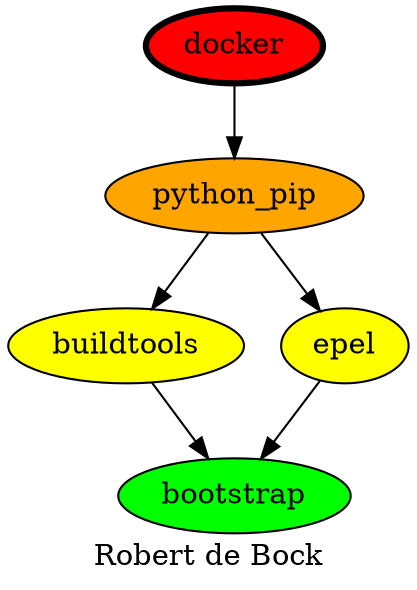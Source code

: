 digraph PhiloDilemma {
  label = "Robert de Bock" ;
  overlap=false
  {
    bootstrap [fillcolor=green style=filled]
    buildtools [fillcolor=yellow style=filled]
    epel [fillcolor=yellow style=filled]
    "python_pip" [fillcolor=orange style=filled]
    docker [fillcolor=red style=filled penwidth=3]
  }
  docker -> "python_pip"
  "python_pip" -> {buildtools epel}
  {buildtools epel} -> bootstrap
}
